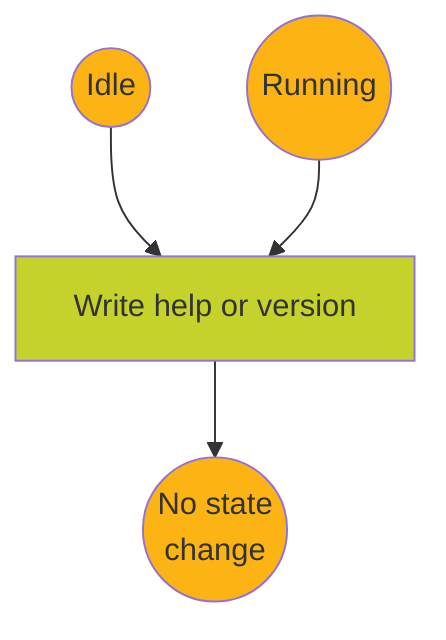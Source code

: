 flowchart TD
    classDef function fill:#c6d22c
    classDef condition fill:#7cb2de
    classDef state fill:#fcb415
    classDef error fill:#FF999C

    A((Idle)):::state --> C[Write help or version]:::function
    B((Running)):::state --> C
    C --> E((No state
    change)):::state